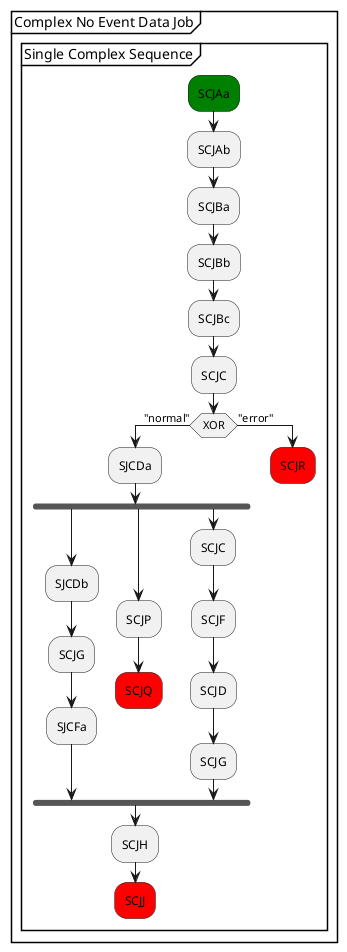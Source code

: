 @startuml

partition "Complex No Event Data Job" {

group "Single Complex Sequence"
  #green:SCJAa;
  :SCJAb;
  :SCJBa;
  :SCJBb;
  :SCJBc;
  :SCJC;
  if (XOR) then ("normal")
    :SJCDa;
    fork
    :SJCDb;
      :SCJG;
      :SJCFa;
    fork again
      :SCJP;
      #red:SCJQ;
      detach
    fork again
      :SCJC;
      :SCJF;
      :SCJD;
      :SCJG;
    end fork
    :SCJH;
    #red:SCJJ;
    detach
  else ("error")
    #red:SCJR;
    detach
  endif
end group
}
@enduml